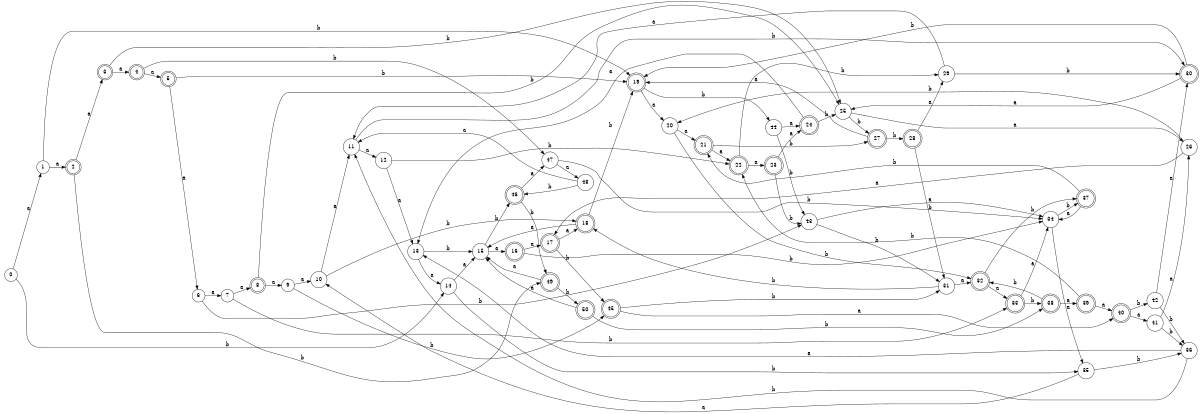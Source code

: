 digraph n41_1 {
__start0 [label="" shape="none"];

rankdir=LR;
size="8,5";

s0 [style="filled", color="black", fillcolor="white" shape="circle", label="0"];
s1 [style="filled", color="black", fillcolor="white" shape="circle", label="1"];
s2 [style="rounded,filled", color="black", fillcolor="white" shape="doublecircle", label="2"];
s3 [style="rounded,filled", color="black", fillcolor="white" shape="doublecircle", label="3"];
s4 [style="rounded,filled", color="black", fillcolor="white" shape="doublecircle", label="4"];
s5 [style="rounded,filled", color="black", fillcolor="white" shape="doublecircle", label="5"];
s6 [style="filled", color="black", fillcolor="white" shape="circle", label="6"];
s7 [style="filled", color="black", fillcolor="white" shape="circle", label="7"];
s8 [style="rounded,filled", color="black", fillcolor="white" shape="doublecircle", label="8"];
s9 [style="filled", color="black", fillcolor="white" shape="circle", label="9"];
s10 [style="filled", color="black", fillcolor="white" shape="circle", label="10"];
s11 [style="filled", color="black", fillcolor="white" shape="circle", label="11"];
s12 [style="filled", color="black", fillcolor="white" shape="circle", label="12"];
s13 [style="filled", color="black", fillcolor="white" shape="circle", label="13"];
s14 [style="filled", color="black", fillcolor="white" shape="circle", label="14"];
s15 [style="filled", color="black", fillcolor="white" shape="circle", label="15"];
s16 [style="rounded,filled", color="black", fillcolor="white" shape="doublecircle", label="16"];
s17 [style="rounded,filled", color="black", fillcolor="white" shape="doublecircle", label="17"];
s18 [style="rounded,filled", color="black", fillcolor="white" shape="doublecircle", label="18"];
s19 [style="rounded,filled", color="black", fillcolor="white" shape="doublecircle", label="19"];
s20 [style="filled", color="black", fillcolor="white" shape="circle", label="20"];
s21 [style="rounded,filled", color="black", fillcolor="white" shape="doublecircle", label="21"];
s22 [style="rounded,filled", color="black", fillcolor="white" shape="doublecircle", label="22"];
s23 [style="rounded,filled", color="black", fillcolor="white" shape="doublecircle", label="23"];
s24 [style="rounded,filled", color="black", fillcolor="white" shape="doublecircle", label="24"];
s25 [style="filled", color="black", fillcolor="white" shape="circle", label="25"];
s26 [style="filled", color="black", fillcolor="white" shape="circle", label="26"];
s27 [style="rounded,filled", color="black", fillcolor="white" shape="doublecircle", label="27"];
s28 [style="rounded,filled", color="black", fillcolor="white" shape="doublecircle", label="28"];
s29 [style="filled", color="black", fillcolor="white" shape="circle", label="29"];
s30 [style="rounded,filled", color="black", fillcolor="white" shape="doublecircle", label="30"];
s31 [style="filled", color="black", fillcolor="white" shape="circle", label="31"];
s32 [style="rounded,filled", color="black", fillcolor="white" shape="doublecircle", label="32"];
s33 [style="rounded,filled", color="black", fillcolor="white" shape="doublecircle", label="33"];
s34 [style="filled", color="black", fillcolor="white" shape="circle", label="34"];
s35 [style="filled", color="black", fillcolor="white" shape="circle", label="35"];
s36 [style="filled", color="black", fillcolor="white" shape="circle", label="36"];
s37 [style="rounded,filled", color="black", fillcolor="white" shape="doublecircle", label="37"];
s38 [style="rounded,filled", color="black", fillcolor="white" shape="doublecircle", label="38"];
s39 [style="rounded,filled", color="black", fillcolor="white" shape="doublecircle", label="39"];
s40 [style="rounded,filled", color="black", fillcolor="white" shape="doublecircle", label="40"];
s41 [style="filled", color="black", fillcolor="white" shape="circle", label="41"];
s42 [style="filled", color="black", fillcolor="white" shape="circle", label="42"];
s43 [style="filled", color="black", fillcolor="white" shape="circle", label="43"];
s44 [style="filled", color="black", fillcolor="white" shape="circle", label="44"];
s45 [style="rounded,filled", color="black", fillcolor="white" shape="doublecircle", label="45"];
s46 [style="rounded,filled", color="black", fillcolor="white" shape="doublecircle", label="46"];
s47 [style="filled", color="black", fillcolor="white" shape="circle", label="47"];
s48 [style="filled", color="black", fillcolor="white" shape="circle", label="48"];
s49 [style="rounded,filled", color="black", fillcolor="white" shape="doublecircle", label="49"];
s50 [style="rounded,filled", color="black", fillcolor="white" shape="doublecircle", label="50"];
s0 -> s1 [label="a"];
s0 -> s14 [label="b"];
s1 -> s2 [label="a"];
s1 -> s19 [label="b"];
s2 -> s3 [label="a"];
s2 -> s49 [label="b"];
s3 -> s4 [label="a"];
s3 -> s25 [label="b"];
s4 -> s5 [label="a"];
s4 -> s47 [label="b"];
s5 -> s6 [label="a"];
s5 -> s19 [label="b"];
s6 -> s7 [label="a"];
s6 -> s43 [label="b"];
s7 -> s8 [label="a"];
s7 -> s33 [label="b"];
s8 -> s9 [label="a"];
s8 -> s25 [label="b"];
s9 -> s10 [label="a"];
s9 -> s45 [label="b"];
s10 -> s11 [label="a"];
s10 -> s18 [label="b"];
s11 -> s12 [label="a"];
s11 -> s30 [label="b"];
s12 -> s13 [label="a"];
s12 -> s22 [label="b"];
s13 -> s14 [label="a"];
s13 -> s15 [label="b"];
s14 -> s15 [label="a"];
s14 -> s35 [label="b"];
s15 -> s16 [label="a"];
s15 -> s46 [label="b"];
s16 -> s17 [label="a"];
s16 -> s34 [label="b"];
s17 -> s18 [label="a"];
s17 -> s45 [label="b"];
s18 -> s15 [label="a"];
s18 -> s19 [label="b"];
s19 -> s20 [label="a"];
s19 -> s44 [label="b"];
s20 -> s21 [label="a"];
s20 -> s32 [label="b"];
s21 -> s22 [label="a"];
s21 -> s27 [label="b"];
s22 -> s23 [label="a"];
s22 -> s29 [label="b"];
s23 -> s24 [label="a"];
s23 -> s43 [label="b"];
s24 -> s13 [label="a"];
s24 -> s25 [label="b"];
s25 -> s26 [label="a"];
s25 -> s27 [label="b"];
s26 -> s17 [label="a"];
s26 -> s20 [label="b"];
s27 -> s19 [label="a"];
s27 -> s28 [label="b"];
s28 -> s29 [label="a"];
s28 -> s31 [label="b"];
s29 -> s11 [label="a"];
s29 -> s30 [label="b"];
s30 -> s25 [label="a"];
s30 -> s19 [label="b"];
s31 -> s32 [label="a"];
s31 -> s18 [label="b"];
s32 -> s33 [label="a"];
s32 -> s37 [label="b"];
s33 -> s34 [label="a"];
s33 -> s38 [label="b"];
s34 -> s35 [label="a"];
s34 -> s37 [label="b"];
s35 -> s10 [label="a"];
s35 -> s36 [label="b"];
s36 -> s13 [label="a"];
s36 -> s11 [label="b"];
s37 -> s34 [label="a"];
s37 -> s21 [label="b"];
s38 -> s39 [label="a"];
s38 -> s32 [label="b"];
s39 -> s40 [label="a"];
s39 -> s22 [label="b"];
s40 -> s41 [label="a"];
s40 -> s42 [label="b"];
s41 -> s26 [label="a"];
s41 -> s36 [label="b"];
s42 -> s30 [label="a"];
s42 -> s36 [label="b"];
s43 -> s34 [label="a"];
s43 -> s31 [label="b"];
s44 -> s24 [label="a"];
s44 -> s43 [label="b"];
s45 -> s40 [label="a"];
s45 -> s31 [label="b"];
s46 -> s47 [label="a"];
s46 -> s49 [label="b"];
s47 -> s48 [label="a"];
s47 -> s34 [label="b"];
s48 -> s11 [label="a"];
s48 -> s46 [label="b"];
s49 -> s15 [label="a"];
s49 -> s50 [label="b"];
s50 -> s15 [label="a"];
s50 -> s38 [label="b"];

}